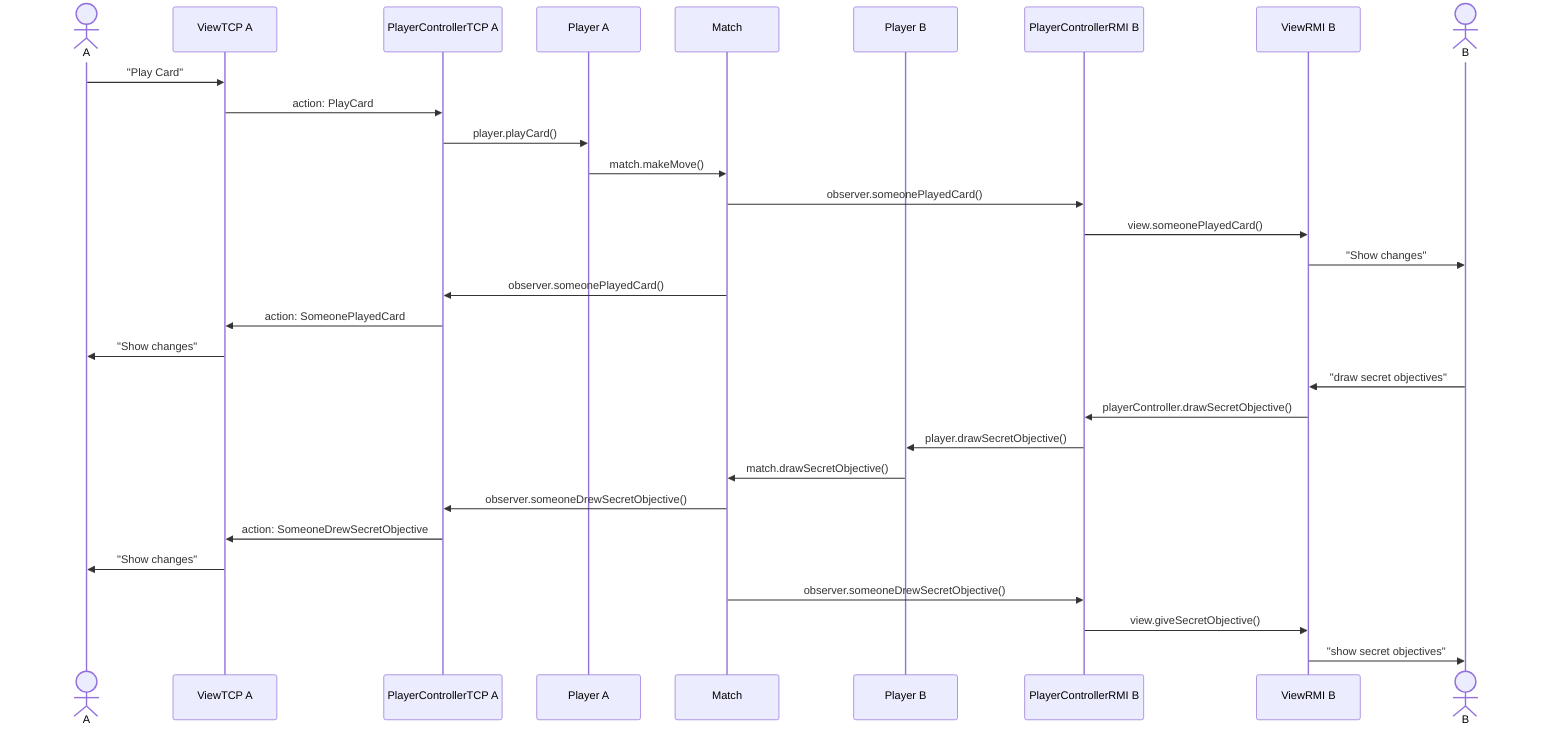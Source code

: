 sequenceDiagram
    Actor A
    Participant ViewTCP A
    Participant PlayerControllerTCP A
    Participant Player A
    Participant Match
    Participant Player B
    Participant PlayerControllerRMI B
    Participant ViewRMI B
    Actor B

    A ->> ViewTCP A: "Play Card"
    ViewTCP A->>PlayerControllerTCP A: action: PlayCard
    PlayerControllerTCP A ->> Player A: player.playCard()
    Player A ->> Match: match.makeMove()
    Match ->> PlayerControllerRMI B: observer.someonePlayedCard()
    PlayerControllerRMI B ->> ViewRMI B: view.someonePlayedCard()
    ViewRMI B ->> B: "Show changes"
    Match ->> PlayerControllerTCP A: observer.someonePlayedCard()
    PlayerControllerTCP A ->> ViewTCP A: action: SomeonePlayedCard
    ViewTCP A ->> A: "Show changes"
    B ->> ViewRMI B: "draw secret objectives"
    ViewRMI B ->> PlayerControllerRMI B: playerController.drawSecretObjective()
    PlayerControllerRMI B ->> Player B: player.drawSecretObjective()
    Player B ->> Match: match.drawSecretObjective()
    Match ->> PlayerControllerTCP A: observer.someoneDrewSecretObjective()
    PlayerControllerTCP A ->> ViewTCP A: action: SomeoneDrewSecretObjective
    ViewTCP A ->> A: "Show changes"
    Match ->> PlayerControllerRMI B: observer.someoneDrewSecretObjective()
    PlayerControllerRMI B ->> ViewRMI B: view.giveSecretObjective()
    ViewRMI B ->> B: "show secret objectives"